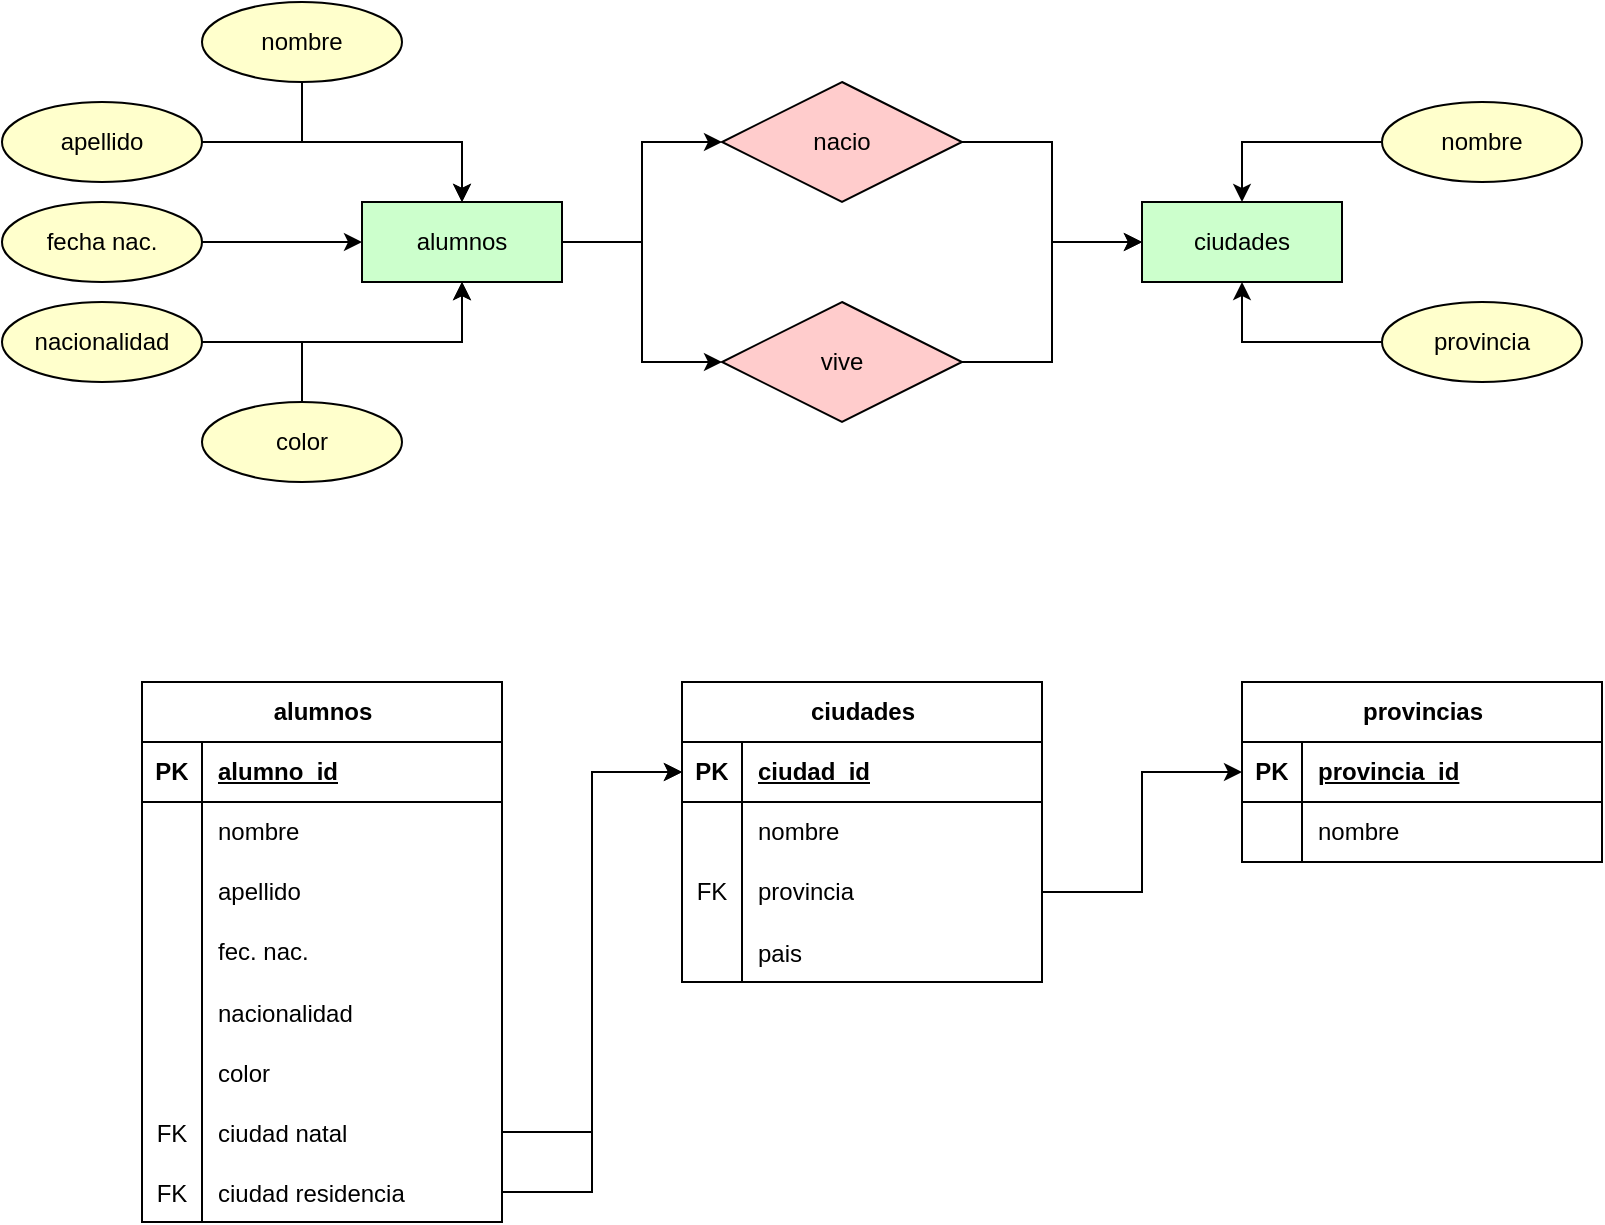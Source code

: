 <mxfile version="21.1.0" type="device">
  <diagram name="Página-1" id="QY2ID5dnq3gS9CrYzEFO">
    <mxGraphModel dx="1290" dy="573" grid="1" gridSize="10" guides="1" tooltips="1" connect="1" arrows="1" fold="1" page="1" pageScale="1" pageWidth="850" pageHeight="1100" math="0" shadow="0">
      <root>
        <mxCell id="0" />
        <mxCell id="1" parent="0" />
        <mxCell id="BvxNHtZPLVj_3CfEgY2a-19" value="" style="edgeStyle=orthogonalEdgeStyle;rounded=0;orthogonalLoop=1;jettySize=auto;html=1;" edge="1" parent="1" source="BvxNHtZPLVj_3CfEgY2a-1" target="BvxNHtZPLVj_3CfEgY2a-18">
          <mxGeometry relative="1" as="geometry" />
        </mxCell>
        <mxCell id="BvxNHtZPLVj_3CfEgY2a-26" style="edgeStyle=orthogonalEdgeStyle;rounded=0;orthogonalLoop=1;jettySize=auto;html=1;entryX=0;entryY=0.5;entryDx=0;entryDy=0;" edge="1" parent="1" source="BvxNHtZPLVj_3CfEgY2a-1" target="BvxNHtZPLVj_3CfEgY2a-25">
          <mxGeometry relative="1" as="geometry" />
        </mxCell>
        <mxCell id="BvxNHtZPLVj_3CfEgY2a-1" value="alumnos" style="whiteSpace=wrap;html=1;align=center;fillColor=#CCFFCC;" vertex="1" parent="1">
          <mxGeometry x="210" y="120" width="100" height="40" as="geometry" />
        </mxCell>
        <mxCell id="BvxNHtZPLVj_3CfEgY2a-2" value="ciudades" style="whiteSpace=wrap;html=1;align=center;fillColor=#CCFFCC;" vertex="1" parent="1">
          <mxGeometry x="600" y="120" width="100" height="40" as="geometry" />
        </mxCell>
        <mxCell id="BvxNHtZPLVj_3CfEgY2a-13" value="" style="edgeStyle=orthogonalEdgeStyle;rounded=0;orthogonalLoop=1;jettySize=auto;html=1;" edge="1" parent="1" source="BvxNHtZPLVj_3CfEgY2a-3" target="BvxNHtZPLVj_3CfEgY2a-1">
          <mxGeometry relative="1" as="geometry" />
        </mxCell>
        <mxCell id="BvxNHtZPLVj_3CfEgY2a-3" value="nombre" style="ellipse;whiteSpace=wrap;html=1;align=center;fillColor=#FFFFCC;" vertex="1" parent="1">
          <mxGeometry x="130" y="20" width="100" height="40" as="geometry" />
        </mxCell>
        <mxCell id="BvxNHtZPLVj_3CfEgY2a-11" value="" style="edgeStyle=orthogonalEdgeStyle;rounded=0;orthogonalLoop=1;jettySize=auto;html=1;" edge="1" parent="1" source="BvxNHtZPLVj_3CfEgY2a-4" target="BvxNHtZPLVj_3CfEgY2a-1">
          <mxGeometry relative="1" as="geometry" />
        </mxCell>
        <mxCell id="BvxNHtZPLVj_3CfEgY2a-4" value="apellido" style="ellipse;whiteSpace=wrap;html=1;align=center;fillColor=#FFFFCC;" vertex="1" parent="1">
          <mxGeometry x="30" y="70" width="100" height="40" as="geometry" />
        </mxCell>
        <mxCell id="BvxNHtZPLVj_3CfEgY2a-15" value="" style="edgeStyle=orthogonalEdgeStyle;rounded=0;orthogonalLoop=1;jettySize=auto;html=1;" edge="1" parent="1" source="BvxNHtZPLVj_3CfEgY2a-5" target="BvxNHtZPLVj_3CfEgY2a-1">
          <mxGeometry relative="1" as="geometry" />
        </mxCell>
        <mxCell id="BvxNHtZPLVj_3CfEgY2a-5" value="fecha nac." style="ellipse;whiteSpace=wrap;html=1;align=center;fillColor=#FFFFCC;" vertex="1" parent="1">
          <mxGeometry x="30" y="120" width="100" height="40" as="geometry" />
        </mxCell>
        <mxCell id="BvxNHtZPLVj_3CfEgY2a-12" value="" style="edgeStyle=orthogonalEdgeStyle;rounded=0;orthogonalLoop=1;jettySize=auto;html=1;" edge="1" parent="1" source="BvxNHtZPLVj_3CfEgY2a-7" target="BvxNHtZPLVj_3CfEgY2a-1">
          <mxGeometry relative="1" as="geometry" />
        </mxCell>
        <mxCell id="BvxNHtZPLVj_3CfEgY2a-7" value="nacionalidad" style="ellipse;whiteSpace=wrap;html=1;align=center;fillColor=#FFFFCC;" vertex="1" parent="1">
          <mxGeometry x="30" y="170" width="100" height="40" as="geometry" />
        </mxCell>
        <mxCell id="BvxNHtZPLVj_3CfEgY2a-14" value="" style="edgeStyle=orthogonalEdgeStyle;rounded=0;orthogonalLoop=1;jettySize=auto;html=1;" edge="1" parent="1" source="BvxNHtZPLVj_3CfEgY2a-8" target="BvxNHtZPLVj_3CfEgY2a-1">
          <mxGeometry relative="1" as="geometry" />
        </mxCell>
        <mxCell id="BvxNHtZPLVj_3CfEgY2a-8" value="color" style="ellipse;whiteSpace=wrap;html=1;align=center;fillColor=#FFFFCC;" vertex="1" parent="1">
          <mxGeometry x="130" y="220" width="100" height="40" as="geometry" />
        </mxCell>
        <mxCell id="BvxNHtZPLVj_3CfEgY2a-20" value="" style="edgeStyle=orthogonalEdgeStyle;rounded=0;orthogonalLoop=1;jettySize=auto;html=1;" edge="1" parent="1" source="BvxNHtZPLVj_3CfEgY2a-18" target="BvxNHtZPLVj_3CfEgY2a-2">
          <mxGeometry relative="1" as="geometry" />
        </mxCell>
        <mxCell id="BvxNHtZPLVj_3CfEgY2a-18" value="nacio" style="shape=rhombus;perimeter=rhombusPerimeter;whiteSpace=wrap;html=1;align=center;fillColor=#FFCCCC;" vertex="1" parent="1">
          <mxGeometry x="390" y="60" width="120" height="60" as="geometry" />
        </mxCell>
        <mxCell id="BvxNHtZPLVj_3CfEgY2a-23" value="" style="edgeStyle=orthogonalEdgeStyle;rounded=0;orthogonalLoop=1;jettySize=auto;html=1;" edge="1" parent="1" source="BvxNHtZPLVj_3CfEgY2a-21" target="BvxNHtZPLVj_3CfEgY2a-2">
          <mxGeometry relative="1" as="geometry" />
        </mxCell>
        <mxCell id="BvxNHtZPLVj_3CfEgY2a-21" value="nombre" style="ellipse;whiteSpace=wrap;html=1;align=center;fillColor=#FFFFCC;" vertex="1" parent="1">
          <mxGeometry x="720" y="70" width="100" height="40" as="geometry" />
        </mxCell>
        <mxCell id="BvxNHtZPLVj_3CfEgY2a-24" value="" style="edgeStyle=orthogonalEdgeStyle;rounded=0;orthogonalLoop=1;jettySize=auto;html=1;" edge="1" parent="1" source="BvxNHtZPLVj_3CfEgY2a-22" target="BvxNHtZPLVj_3CfEgY2a-2">
          <mxGeometry relative="1" as="geometry" />
        </mxCell>
        <mxCell id="BvxNHtZPLVj_3CfEgY2a-22" value="provincia" style="ellipse;whiteSpace=wrap;html=1;align=center;fillColor=#FFFFCC;" vertex="1" parent="1">
          <mxGeometry x="720" y="170" width="100" height="40" as="geometry" />
        </mxCell>
        <mxCell id="BvxNHtZPLVj_3CfEgY2a-27" style="edgeStyle=orthogonalEdgeStyle;rounded=0;orthogonalLoop=1;jettySize=auto;html=1;entryX=0;entryY=0.5;entryDx=0;entryDy=0;" edge="1" parent="1" source="BvxNHtZPLVj_3CfEgY2a-25" target="BvxNHtZPLVj_3CfEgY2a-2">
          <mxGeometry relative="1" as="geometry" />
        </mxCell>
        <mxCell id="BvxNHtZPLVj_3CfEgY2a-25" value="vive" style="shape=rhombus;perimeter=rhombusPerimeter;whiteSpace=wrap;html=1;align=center;fillColor=#FFCCCC;" vertex="1" parent="1">
          <mxGeometry x="390" y="170" width="120" height="60" as="geometry" />
        </mxCell>
        <mxCell id="BvxNHtZPLVj_3CfEgY2a-32" value="alumnos" style="shape=table;startSize=30;container=1;collapsible=1;childLayout=tableLayout;fixedRows=1;rowLines=0;fontStyle=1;align=center;resizeLast=1;html=1;" vertex="1" parent="1">
          <mxGeometry x="100" y="360" width="180" height="270" as="geometry" />
        </mxCell>
        <mxCell id="BvxNHtZPLVj_3CfEgY2a-33" value="" style="shape=tableRow;horizontal=0;startSize=0;swimlaneHead=0;swimlaneBody=0;fillColor=none;collapsible=0;dropTarget=0;points=[[0,0.5],[1,0.5]];portConstraint=eastwest;top=0;left=0;right=0;bottom=1;" vertex="1" parent="BvxNHtZPLVj_3CfEgY2a-32">
          <mxGeometry y="30" width="180" height="30" as="geometry" />
        </mxCell>
        <mxCell id="BvxNHtZPLVj_3CfEgY2a-34" value="PK" style="shape=partialRectangle;connectable=0;fillColor=none;top=0;left=0;bottom=0;right=0;fontStyle=1;overflow=hidden;whiteSpace=wrap;html=1;" vertex="1" parent="BvxNHtZPLVj_3CfEgY2a-33">
          <mxGeometry width="30" height="30" as="geometry">
            <mxRectangle width="30" height="30" as="alternateBounds" />
          </mxGeometry>
        </mxCell>
        <mxCell id="BvxNHtZPLVj_3CfEgY2a-35" value="alumno_id" style="shape=partialRectangle;connectable=0;fillColor=none;top=0;left=0;bottom=0;right=0;align=left;spacingLeft=6;fontStyle=5;overflow=hidden;whiteSpace=wrap;html=1;" vertex="1" parent="BvxNHtZPLVj_3CfEgY2a-33">
          <mxGeometry x="30" width="150" height="30" as="geometry">
            <mxRectangle width="150" height="30" as="alternateBounds" />
          </mxGeometry>
        </mxCell>
        <mxCell id="BvxNHtZPLVj_3CfEgY2a-36" value="" style="shape=tableRow;horizontal=0;startSize=0;swimlaneHead=0;swimlaneBody=0;fillColor=none;collapsible=0;dropTarget=0;points=[[0,0.5],[1,0.5]];portConstraint=eastwest;top=0;left=0;right=0;bottom=0;" vertex="1" parent="BvxNHtZPLVj_3CfEgY2a-32">
          <mxGeometry y="60" width="180" height="30" as="geometry" />
        </mxCell>
        <mxCell id="BvxNHtZPLVj_3CfEgY2a-37" value="" style="shape=partialRectangle;connectable=0;fillColor=none;top=0;left=0;bottom=0;right=0;editable=1;overflow=hidden;whiteSpace=wrap;html=1;" vertex="1" parent="BvxNHtZPLVj_3CfEgY2a-36">
          <mxGeometry width="30" height="30" as="geometry">
            <mxRectangle width="30" height="30" as="alternateBounds" />
          </mxGeometry>
        </mxCell>
        <mxCell id="BvxNHtZPLVj_3CfEgY2a-38" value="nombre" style="shape=partialRectangle;connectable=0;fillColor=none;top=0;left=0;bottom=0;right=0;align=left;spacingLeft=6;overflow=hidden;whiteSpace=wrap;html=1;" vertex="1" parent="BvxNHtZPLVj_3CfEgY2a-36">
          <mxGeometry x="30" width="150" height="30" as="geometry">
            <mxRectangle width="150" height="30" as="alternateBounds" />
          </mxGeometry>
        </mxCell>
        <mxCell id="BvxNHtZPLVj_3CfEgY2a-39" value="" style="shape=tableRow;horizontal=0;startSize=0;swimlaneHead=0;swimlaneBody=0;fillColor=none;collapsible=0;dropTarget=0;points=[[0,0.5],[1,0.5]];portConstraint=eastwest;top=0;left=0;right=0;bottom=0;" vertex="1" parent="BvxNHtZPLVj_3CfEgY2a-32">
          <mxGeometry y="90" width="180" height="30" as="geometry" />
        </mxCell>
        <mxCell id="BvxNHtZPLVj_3CfEgY2a-40" value="" style="shape=partialRectangle;connectable=0;fillColor=none;top=0;left=0;bottom=0;right=0;editable=1;overflow=hidden;whiteSpace=wrap;html=1;" vertex="1" parent="BvxNHtZPLVj_3CfEgY2a-39">
          <mxGeometry width="30" height="30" as="geometry">
            <mxRectangle width="30" height="30" as="alternateBounds" />
          </mxGeometry>
        </mxCell>
        <mxCell id="BvxNHtZPLVj_3CfEgY2a-41" value="apellido" style="shape=partialRectangle;connectable=0;fillColor=none;top=0;left=0;bottom=0;right=0;align=left;spacingLeft=6;overflow=hidden;whiteSpace=wrap;html=1;" vertex="1" parent="BvxNHtZPLVj_3CfEgY2a-39">
          <mxGeometry x="30" width="150" height="30" as="geometry">
            <mxRectangle width="150" height="30" as="alternateBounds" />
          </mxGeometry>
        </mxCell>
        <mxCell id="BvxNHtZPLVj_3CfEgY2a-42" value="" style="shape=tableRow;horizontal=0;startSize=0;swimlaneHead=0;swimlaneBody=0;fillColor=none;collapsible=0;dropTarget=0;points=[[0,0.5],[1,0.5]];portConstraint=eastwest;top=0;left=0;right=0;bottom=0;" vertex="1" parent="BvxNHtZPLVj_3CfEgY2a-32">
          <mxGeometry y="120" width="180" height="30" as="geometry" />
        </mxCell>
        <mxCell id="BvxNHtZPLVj_3CfEgY2a-43" value="" style="shape=partialRectangle;connectable=0;fillColor=none;top=0;left=0;bottom=0;right=0;editable=1;overflow=hidden;whiteSpace=wrap;html=1;" vertex="1" parent="BvxNHtZPLVj_3CfEgY2a-42">
          <mxGeometry width="30" height="30" as="geometry">
            <mxRectangle width="30" height="30" as="alternateBounds" />
          </mxGeometry>
        </mxCell>
        <mxCell id="BvxNHtZPLVj_3CfEgY2a-44" value="fec. nac." style="shape=partialRectangle;connectable=0;fillColor=none;top=0;left=0;bottom=0;right=0;align=left;spacingLeft=6;overflow=hidden;whiteSpace=wrap;html=1;" vertex="1" parent="BvxNHtZPLVj_3CfEgY2a-42">
          <mxGeometry x="30" width="150" height="30" as="geometry">
            <mxRectangle width="150" height="30" as="alternateBounds" />
          </mxGeometry>
        </mxCell>
        <mxCell id="BvxNHtZPLVj_3CfEgY2a-46" value="" style="shape=tableRow;horizontal=0;startSize=0;swimlaneHead=0;swimlaneBody=0;fillColor=none;collapsible=0;dropTarget=0;points=[[0,0.5],[1,0.5]];portConstraint=eastwest;top=0;left=0;right=0;bottom=0;" vertex="1" parent="BvxNHtZPLVj_3CfEgY2a-32">
          <mxGeometry y="150" width="180" height="30" as="geometry" />
        </mxCell>
        <mxCell id="BvxNHtZPLVj_3CfEgY2a-47" value="" style="shape=partialRectangle;connectable=0;fillColor=none;top=0;left=0;bottom=0;right=0;editable=1;overflow=hidden;" vertex="1" parent="BvxNHtZPLVj_3CfEgY2a-46">
          <mxGeometry width="30" height="30" as="geometry">
            <mxRectangle width="30" height="30" as="alternateBounds" />
          </mxGeometry>
        </mxCell>
        <mxCell id="BvxNHtZPLVj_3CfEgY2a-48" value="nacionalidad" style="shape=partialRectangle;connectable=0;fillColor=none;top=0;left=0;bottom=0;right=0;align=left;spacingLeft=6;overflow=hidden;" vertex="1" parent="BvxNHtZPLVj_3CfEgY2a-46">
          <mxGeometry x="30" width="150" height="30" as="geometry">
            <mxRectangle width="150" height="30" as="alternateBounds" />
          </mxGeometry>
        </mxCell>
        <mxCell id="BvxNHtZPLVj_3CfEgY2a-49" value="" style="shape=tableRow;horizontal=0;startSize=0;swimlaneHead=0;swimlaneBody=0;fillColor=none;collapsible=0;dropTarget=0;points=[[0,0.5],[1,0.5]];portConstraint=eastwest;top=0;left=0;right=0;bottom=0;" vertex="1" parent="BvxNHtZPLVj_3CfEgY2a-32">
          <mxGeometry y="180" width="180" height="30" as="geometry" />
        </mxCell>
        <mxCell id="BvxNHtZPLVj_3CfEgY2a-50" value="" style="shape=partialRectangle;connectable=0;fillColor=none;top=0;left=0;bottom=0;right=0;editable=1;overflow=hidden;" vertex="1" parent="BvxNHtZPLVj_3CfEgY2a-49">
          <mxGeometry width="30" height="30" as="geometry">
            <mxRectangle width="30" height="30" as="alternateBounds" />
          </mxGeometry>
        </mxCell>
        <mxCell id="BvxNHtZPLVj_3CfEgY2a-51" value="color" style="shape=partialRectangle;connectable=0;fillColor=none;top=0;left=0;bottom=0;right=0;align=left;spacingLeft=6;overflow=hidden;" vertex="1" parent="BvxNHtZPLVj_3CfEgY2a-49">
          <mxGeometry x="30" width="150" height="30" as="geometry">
            <mxRectangle width="150" height="30" as="alternateBounds" />
          </mxGeometry>
        </mxCell>
        <mxCell id="BvxNHtZPLVj_3CfEgY2a-108" value="" style="shape=tableRow;horizontal=0;startSize=0;swimlaneHead=0;swimlaneBody=0;fillColor=none;collapsible=0;dropTarget=0;points=[[0,0.5],[1,0.5]];portConstraint=eastwest;top=0;left=0;right=0;bottom=0;" vertex="1" parent="BvxNHtZPLVj_3CfEgY2a-32">
          <mxGeometry y="210" width="180" height="30" as="geometry" />
        </mxCell>
        <mxCell id="BvxNHtZPLVj_3CfEgY2a-109" value="FK" style="shape=partialRectangle;connectable=0;fillColor=none;top=0;left=0;bottom=0;right=0;editable=1;overflow=hidden;" vertex="1" parent="BvxNHtZPLVj_3CfEgY2a-108">
          <mxGeometry width="30" height="30" as="geometry">
            <mxRectangle width="30" height="30" as="alternateBounds" />
          </mxGeometry>
        </mxCell>
        <mxCell id="BvxNHtZPLVj_3CfEgY2a-110" value="ciudad natal" style="shape=partialRectangle;connectable=0;fillColor=none;top=0;left=0;bottom=0;right=0;align=left;spacingLeft=6;overflow=hidden;" vertex="1" parent="BvxNHtZPLVj_3CfEgY2a-108">
          <mxGeometry x="30" width="150" height="30" as="geometry">
            <mxRectangle width="150" height="30" as="alternateBounds" />
          </mxGeometry>
        </mxCell>
        <mxCell id="BvxNHtZPLVj_3CfEgY2a-68" value="" style="shape=tableRow;horizontal=0;startSize=0;swimlaneHead=0;swimlaneBody=0;fillColor=none;collapsible=0;dropTarget=0;points=[[0,0.5],[1,0.5]];portConstraint=eastwest;top=0;left=0;right=0;bottom=0;" vertex="1" parent="BvxNHtZPLVj_3CfEgY2a-32">
          <mxGeometry y="240" width="180" height="30" as="geometry" />
        </mxCell>
        <mxCell id="BvxNHtZPLVj_3CfEgY2a-69" value="FK" style="shape=partialRectangle;connectable=0;fillColor=none;top=0;left=0;bottom=0;right=0;editable=1;overflow=hidden;" vertex="1" parent="BvxNHtZPLVj_3CfEgY2a-68">
          <mxGeometry width="30" height="30" as="geometry">
            <mxRectangle width="30" height="30" as="alternateBounds" />
          </mxGeometry>
        </mxCell>
        <mxCell id="BvxNHtZPLVj_3CfEgY2a-70" value="ciudad residencia" style="shape=partialRectangle;connectable=0;fillColor=none;top=0;left=0;bottom=0;right=0;align=left;spacingLeft=6;overflow=hidden;" vertex="1" parent="BvxNHtZPLVj_3CfEgY2a-68">
          <mxGeometry x="30" width="150" height="30" as="geometry">
            <mxRectangle width="150" height="30" as="alternateBounds" />
          </mxGeometry>
        </mxCell>
        <mxCell id="BvxNHtZPLVj_3CfEgY2a-52" value="ciudades" style="shape=table;startSize=30;container=1;collapsible=1;childLayout=tableLayout;fixedRows=1;rowLines=0;fontStyle=1;align=center;resizeLast=1;html=1;" vertex="1" parent="1">
          <mxGeometry x="370" y="360" width="180" height="150" as="geometry" />
        </mxCell>
        <mxCell id="BvxNHtZPLVj_3CfEgY2a-53" value="" style="shape=tableRow;horizontal=0;startSize=0;swimlaneHead=0;swimlaneBody=0;fillColor=none;collapsible=0;dropTarget=0;points=[[0,0.5],[1,0.5]];portConstraint=eastwest;top=0;left=0;right=0;bottom=1;" vertex="1" parent="BvxNHtZPLVj_3CfEgY2a-52">
          <mxGeometry y="30" width="180" height="30" as="geometry" />
        </mxCell>
        <mxCell id="BvxNHtZPLVj_3CfEgY2a-54" value="PK" style="shape=partialRectangle;connectable=0;fillColor=none;top=0;left=0;bottom=0;right=0;fontStyle=1;overflow=hidden;whiteSpace=wrap;html=1;" vertex="1" parent="BvxNHtZPLVj_3CfEgY2a-53">
          <mxGeometry width="30" height="30" as="geometry">
            <mxRectangle width="30" height="30" as="alternateBounds" />
          </mxGeometry>
        </mxCell>
        <mxCell id="BvxNHtZPLVj_3CfEgY2a-55" value="ciudad_id" style="shape=partialRectangle;connectable=0;fillColor=none;top=0;left=0;bottom=0;right=0;align=left;spacingLeft=6;fontStyle=5;overflow=hidden;whiteSpace=wrap;html=1;" vertex="1" parent="BvxNHtZPLVj_3CfEgY2a-53">
          <mxGeometry x="30" width="150" height="30" as="geometry">
            <mxRectangle width="150" height="30" as="alternateBounds" />
          </mxGeometry>
        </mxCell>
        <mxCell id="BvxNHtZPLVj_3CfEgY2a-56" value="" style="shape=tableRow;horizontal=0;startSize=0;swimlaneHead=0;swimlaneBody=0;fillColor=none;collapsible=0;dropTarget=0;points=[[0,0.5],[1,0.5]];portConstraint=eastwest;top=0;left=0;right=0;bottom=0;" vertex="1" parent="BvxNHtZPLVj_3CfEgY2a-52">
          <mxGeometry y="60" width="180" height="30" as="geometry" />
        </mxCell>
        <mxCell id="BvxNHtZPLVj_3CfEgY2a-57" value="" style="shape=partialRectangle;connectable=0;fillColor=none;top=0;left=0;bottom=0;right=0;editable=1;overflow=hidden;whiteSpace=wrap;html=1;" vertex="1" parent="BvxNHtZPLVj_3CfEgY2a-56">
          <mxGeometry width="30" height="30" as="geometry">
            <mxRectangle width="30" height="30" as="alternateBounds" />
          </mxGeometry>
        </mxCell>
        <mxCell id="BvxNHtZPLVj_3CfEgY2a-58" value="nombre" style="shape=partialRectangle;connectable=0;fillColor=none;top=0;left=0;bottom=0;right=0;align=left;spacingLeft=6;overflow=hidden;whiteSpace=wrap;html=1;" vertex="1" parent="BvxNHtZPLVj_3CfEgY2a-56">
          <mxGeometry x="30" width="150" height="30" as="geometry">
            <mxRectangle width="150" height="30" as="alternateBounds" />
          </mxGeometry>
        </mxCell>
        <mxCell id="BvxNHtZPLVj_3CfEgY2a-59" value="" style="shape=tableRow;horizontal=0;startSize=0;swimlaneHead=0;swimlaneBody=0;fillColor=none;collapsible=0;dropTarget=0;points=[[0,0.5],[1,0.5]];portConstraint=eastwest;top=0;left=0;right=0;bottom=0;" vertex="1" parent="BvxNHtZPLVj_3CfEgY2a-52">
          <mxGeometry y="90" width="180" height="30" as="geometry" />
        </mxCell>
        <mxCell id="BvxNHtZPLVj_3CfEgY2a-60" value="FK" style="shape=partialRectangle;connectable=0;fillColor=none;top=0;left=0;bottom=0;right=0;editable=1;overflow=hidden;whiteSpace=wrap;html=1;" vertex="1" parent="BvxNHtZPLVj_3CfEgY2a-59">
          <mxGeometry width="30" height="30" as="geometry">
            <mxRectangle width="30" height="30" as="alternateBounds" />
          </mxGeometry>
        </mxCell>
        <mxCell id="BvxNHtZPLVj_3CfEgY2a-61" value="provincia" style="shape=partialRectangle;connectable=0;fillColor=none;top=0;left=0;bottom=0;right=0;align=left;spacingLeft=6;overflow=hidden;whiteSpace=wrap;html=1;" vertex="1" parent="BvxNHtZPLVj_3CfEgY2a-59">
          <mxGeometry x="30" width="150" height="30" as="geometry">
            <mxRectangle width="150" height="30" as="alternateBounds" />
          </mxGeometry>
        </mxCell>
        <mxCell id="BvxNHtZPLVj_3CfEgY2a-85" value="" style="shape=tableRow;horizontal=0;startSize=0;swimlaneHead=0;swimlaneBody=0;fillColor=none;collapsible=0;dropTarget=0;points=[[0,0.5],[1,0.5]];portConstraint=eastwest;top=0;left=0;right=0;bottom=0;" vertex="1" parent="BvxNHtZPLVj_3CfEgY2a-52">
          <mxGeometry y="120" width="180" height="30" as="geometry" />
        </mxCell>
        <mxCell id="BvxNHtZPLVj_3CfEgY2a-86" value="" style="shape=partialRectangle;connectable=0;fillColor=none;top=0;left=0;bottom=0;right=0;editable=1;overflow=hidden;" vertex="1" parent="BvxNHtZPLVj_3CfEgY2a-85">
          <mxGeometry width="30" height="30" as="geometry">
            <mxRectangle width="30" height="30" as="alternateBounds" />
          </mxGeometry>
        </mxCell>
        <mxCell id="BvxNHtZPLVj_3CfEgY2a-87" value="pais" style="shape=partialRectangle;connectable=0;fillColor=none;top=0;left=0;bottom=0;right=0;align=left;spacingLeft=6;overflow=hidden;" vertex="1" parent="BvxNHtZPLVj_3CfEgY2a-85">
          <mxGeometry x="30" width="150" height="30" as="geometry">
            <mxRectangle width="150" height="30" as="alternateBounds" />
          </mxGeometry>
        </mxCell>
        <mxCell id="BvxNHtZPLVj_3CfEgY2a-88" value="provincias" style="shape=table;startSize=30;container=1;collapsible=1;childLayout=tableLayout;fixedRows=1;rowLines=0;fontStyle=1;align=center;resizeLast=1;html=1;" vertex="1" parent="1">
          <mxGeometry x="650" y="360" width="180" height="90" as="geometry" />
        </mxCell>
        <mxCell id="BvxNHtZPLVj_3CfEgY2a-89" value="" style="shape=tableRow;horizontal=0;startSize=0;swimlaneHead=0;swimlaneBody=0;fillColor=none;collapsible=0;dropTarget=0;points=[[0,0.5],[1,0.5]];portConstraint=eastwest;top=0;left=0;right=0;bottom=1;" vertex="1" parent="BvxNHtZPLVj_3CfEgY2a-88">
          <mxGeometry y="30" width="180" height="30" as="geometry" />
        </mxCell>
        <mxCell id="BvxNHtZPLVj_3CfEgY2a-90" value="PK" style="shape=partialRectangle;connectable=0;fillColor=none;top=0;left=0;bottom=0;right=0;fontStyle=1;overflow=hidden;whiteSpace=wrap;html=1;" vertex="1" parent="BvxNHtZPLVj_3CfEgY2a-89">
          <mxGeometry width="30" height="30" as="geometry">
            <mxRectangle width="30" height="30" as="alternateBounds" />
          </mxGeometry>
        </mxCell>
        <mxCell id="BvxNHtZPLVj_3CfEgY2a-91" value="provincia_id" style="shape=partialRectangle;connectable=0;fillColor=none;top=0;left=0;bottom=0;right=0;align=left;spacingLeft=6;fontStyle=5;overflow=hidden;whiteSpace=wrap;html=1;" vertex="1" parent="BvxNHtZPLVj_3CfEgY2a-89">
          <mxGeometry x="30" width="150" height="30" as="geometry">
            <mxRectangle width="150" height="30" as="alternateBounds" />
          </mxGeometry>
        </mxCell>
        <mxCell id="BvxNHtZPLVj_3CfEgY2a-92" value="" style="shape=tableRow;horizontal=0;startSize=0;swimlaneHead=0;swimlaneBody=0;fillColor=none;collapsible=0;dropTarget=0;points=[[0,0.5],[1,0.5]];portConstraint=eastwest;top=0;left=0;right=0;bottom=0;" vertex="1" parent="BvxNHtZPLVj_3CfEgY2a-88">
          <mxGeometry y="60" width="180" height="30" as="geometry" />
        </mxCell>
        <mxCell id="BvxNHtZPLVj_3CfEgY2a-93" value="" style="shape=partialRectangle;connectable=0;fillColor=none;top=0;left=0;bottom=0;right=0;editable=1;overflow=hidden;whiteSpace=wrap;html=1;" vertex="1" parent="BvxNHtZPLVj_3CfEgY2a-92">
          <mxGeometry width="30" height="30" as="geometry">
            <mxRectangle width="30" height="30" as="alternateBounds" />
          </mxGeometry>
        </mxCell>
        <mxCell id="BvxNHtZPLVj_3CfEgY2a-94" value="nombre" style="shape=partialRectangle;connectable=0;fillColor=none;top=0;left=0;bottom=0;right=0;align=left;spacingLeft=6;overflow=hidden;whiteSpace=wrap;html=1;" vertex="1" parent="BvxNHtZPLVj_3CfEgY2a-92">
          <mxGeometry x="30" width="150" height="30" as="geometry">
            <mxRectangle width="150" height="30" as="alternateBounds" />
          </mxGeometry>
        </mxCell>
        <mxCell id="BvxNHtZPLVj_3CfEgY2a-113" style="edgeStyle=orthogonalEdgeStyle;rounded=0;orthogonalLoop=1;jettySize=auto;html=1;entryX=0;entryY=0.5;entryDx=0;entryDy=0;" edge="1" parent="1" source="BvxNHtZPLVj_3CfEgY2a-108" target="BvxNHtZPLVj_3CfEgY2a-53">
          <mxGeometry relative="1" as="geometry" />
        </mxCell>
        <mxCell id="BvxNHtZPLVj_3CfEgY2a-114" style="edgeStyle=orthogonalEdgeStyle;rounded=0;orthogonalLoop=1;jettySize=auto;html=1;entryX=0;entryY=0.5;entryDx=0;entryDy=0;" edge="1" parent="1" source="BvxNHtZPLVj_3CfEgY2a-59" target="BvxNHtZPLVj_3CfEgY2a-89">
          <mxGeometry relative="1" as="geometry" />
        </mxCell>
        <mxCell id="BvxNHtZPLVj_3CfEgY2a-115" style="edgeStyle=orthogonalEdgeStyle;rounded=0;orthogonalLoop=1;jettySize=auto;html=1;entryX=0;entryY=0.5;entryDx=0;entryDy=0;" edge="1" parent="1" source="BvxNHtZPLVj_3CfEgY2a-68" target="BvxNHtZPLVj_3CfEgY2a-53">
          <mxGeometry relative="1" as="geometry" />
        </mxCell>
      </root>
    </mxGraphModel>
  </diagram>
</mxfile>
